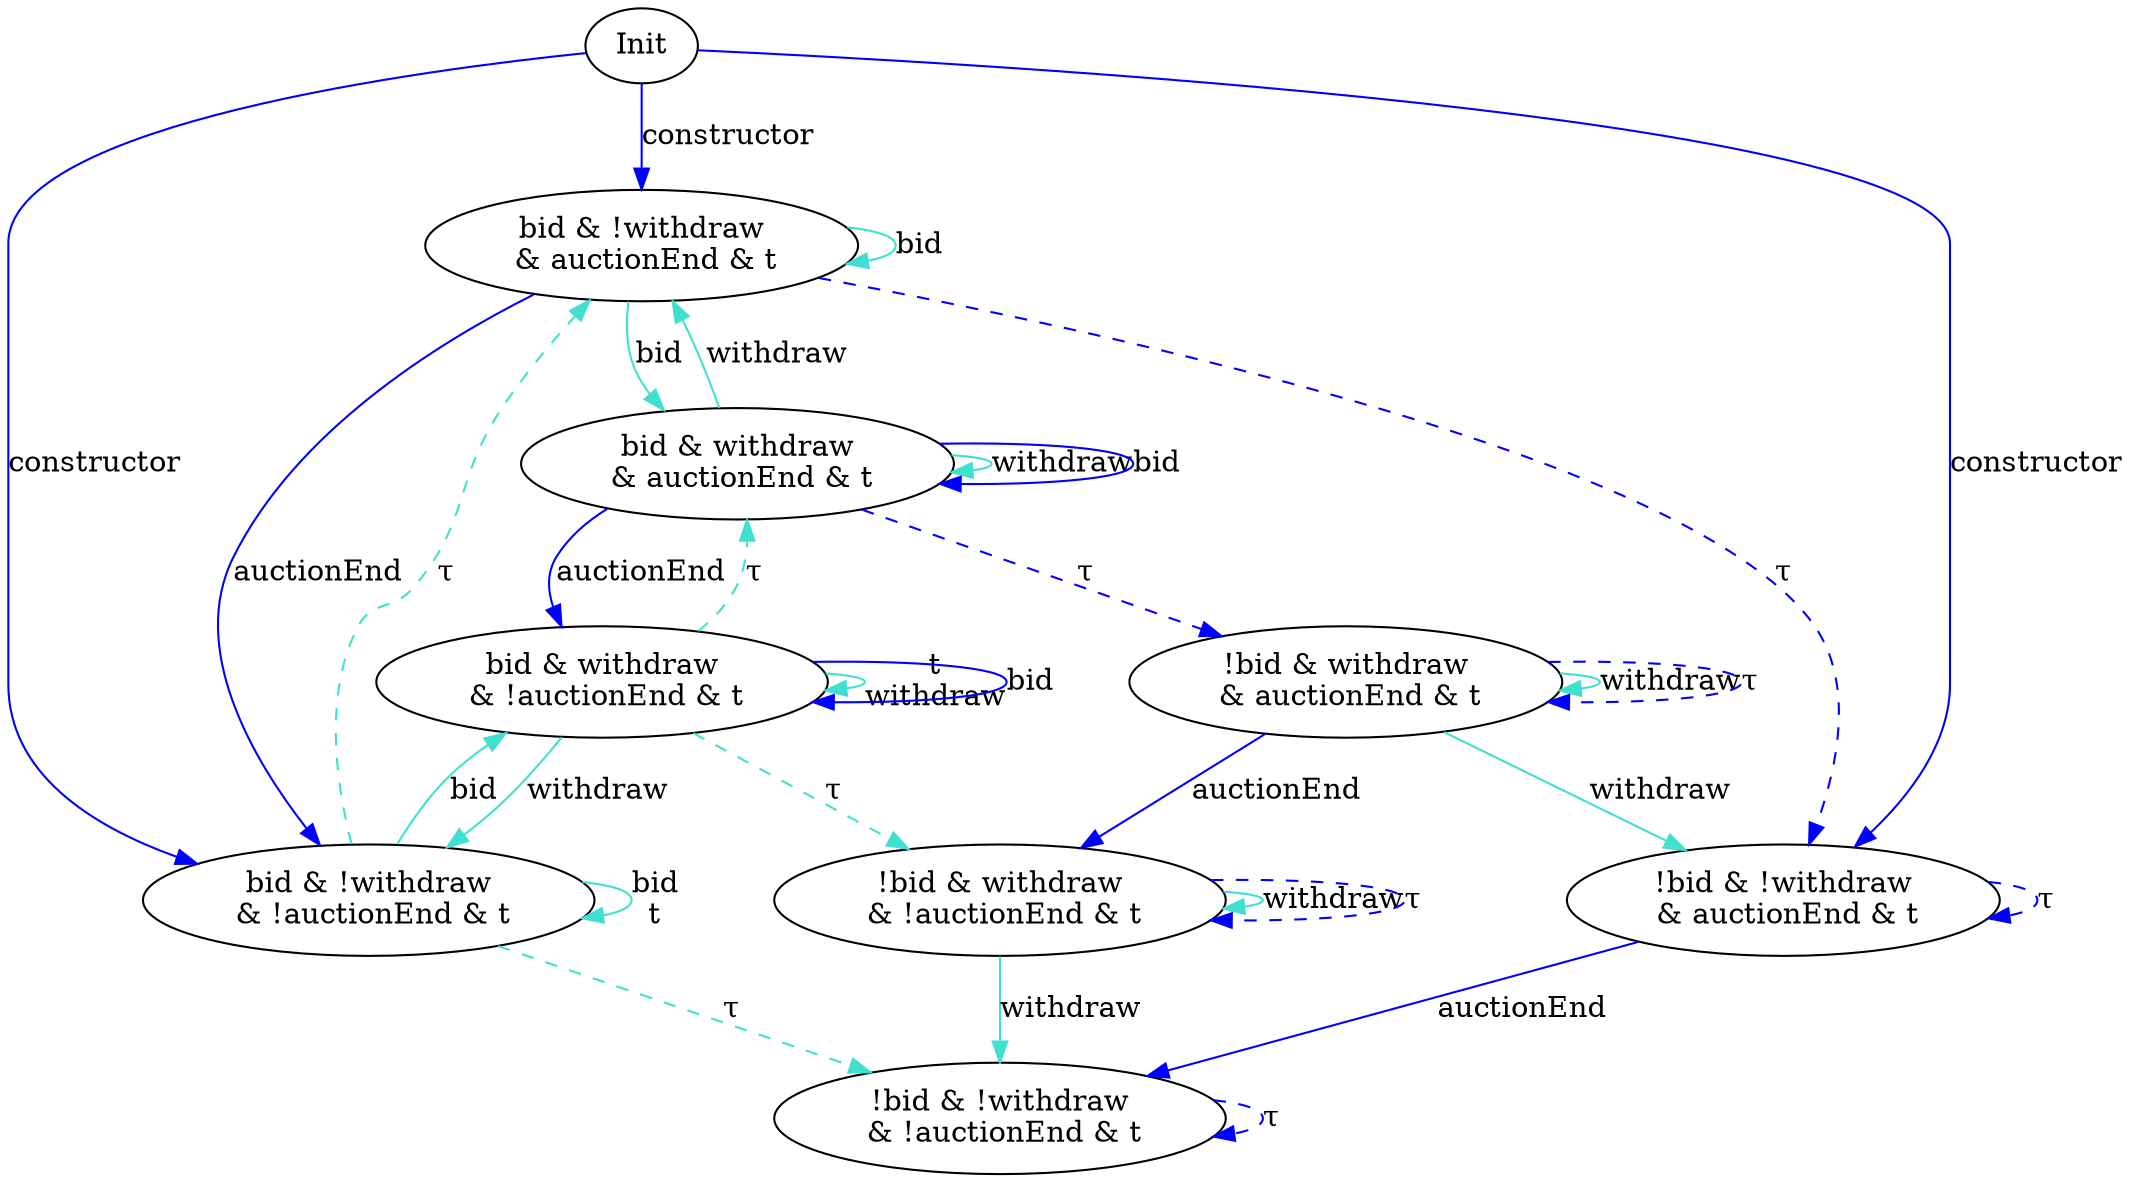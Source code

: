 digraph {
S00 [label="Init"]
S01 [label="bid & withdraw\n & auctionEnd & t\n"]
S02 [label="!bid & withdraw\n & auctionEnd & t\n"]
S03 [label="bid & !withdraw\n & auctionEnd & t\n"]
S04 [label="bid & withdraw\n & !auctionEnd & t\n"]
S06 [label="!bid & !withdraw\n & auctionEnd & t\n"]
S07 [label="!bid & withdraw\n & !auctionEnd & t\n"]
S09 [label="bid & !withdraw\n & !auctionEnd & t\n"]
S12 [label="!bid & !withdraw\n & !auctionEnd & t\n"]

S01->S01 [label="withdraw", style="", color="turquoise"]
S02->S07 [label="auctionEnd", style="", color="blue"]
S03->S03 [label="bid", style="", color="turquoise"]
S09->S04 [label="bid", style="", color="turquoise"]
S02->S02 [label="withdraw", style="", color="turquoise"]
S01->S03 [label="withdraw", style="", color="turquoise"]
S07->S07 [label="withdraw", style="", color="turquoise"]
S04->S04 [label="t\nwithdraw", style="", color="turquoise"]
S04->S01 [label="τ", style="dashed", color="turquoise"]
S07->S07 [label="τ", style="dashed", color="blue"]
S07->S12 [label="withdraw", style="", color="turquoise"]
S09->S09 [label="bid\nt", style="", color="turquoise"]
S09->S12 [label="τ", style="dashed", color="turquoise"]
S02->S06 [label="withdraw", style="", color="turquoise"]
S06->S12 [label="auctionEnd", style="", color="blue"]
S09->S03 [label="τ", style="dashed", color="turquoise"]
S01->S02 [label="τ", style="dashed", color="blue"]
S12->S12 [label="τ", style="dashed", color="blue"]
S03->S09 [label="auctionEnd", style="", color="blue"]
S06->S06 [label="τ", style="dashed", color="blue"]
S01->S01 [label="bid", style="", color="blue"]
S02->S02 [label="τ", style="dashed", color="blue"]
S03->S06 [label="τ", style="dashed", color="blue"]
S04->S09 [label="withdraw", style="", color="turquoise"]
S04->S04 [label="bid", style="", color="blue"]
S00->S09 [label="constructor", style="", color="blue"]
S00->S06 [label="constructor", style="", color="blue"]
S01->S04 [label="auctionEnd", style="", color="blue"]
S00->S03 [label="constructor", style="", color="blue"]
S04->S07 [label="τ", style="dashed", color="turquoise"]
S03->S01 [label="bid", style="", color="turquoise"]
}